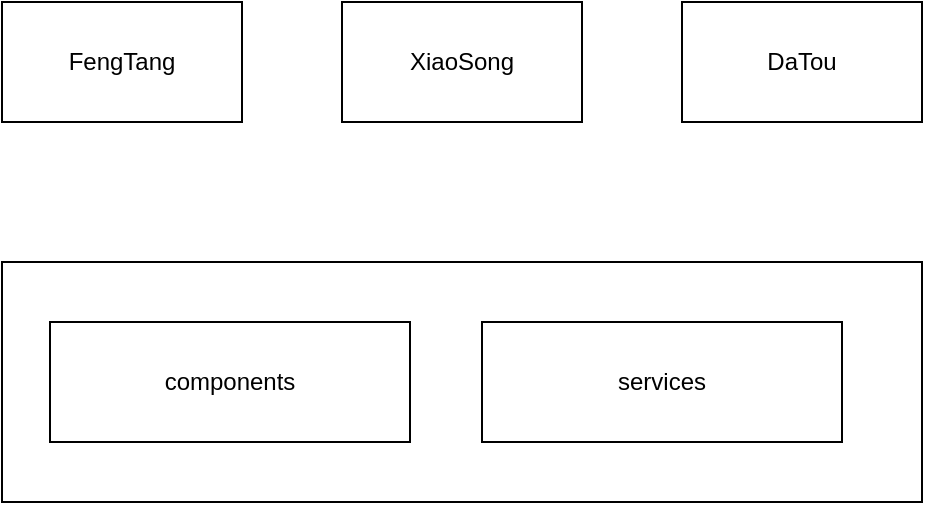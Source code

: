 <mxfile version="21.6.2" type="github">
  <diagram name="第 1 页" id="abdpu2UCCHiUgEIuIiay">
    <mxGraphModel dx="1434" dy="796" grid="1" gridSize="10" guides="1" tooltips="1" connect="1" arrows="1" fold="1" page="1" pageScale="1" pageWidth="827" pageHeight="1169" math="0" shadow="0">
      <root>
        <mxCell id="0" />
        <mxCell id="1" parent="0" />
        <mxCell id="UU09C41LknNABcTAqWKx-1" value="" style="rounded=0;whiteSpace=wrap;html=1;" vertex="1" parent="1">
          <mxGeometry x="300" y="420" width="460" height="120" as="geometry" />
        </mxCell>
        <mxCell id="UU09C41LknNABcTAqWKx-3" value="components" style="rounded=0;whiteSpace=wrap;html=1;" vertex="1" parent="1">
          <mxGeometry x="324" y="450" width="180" height="60" as="geometry" />
        </mxCell>
        <mxCell id="UU09C41LknNABcTAqWKx-4" value="services" style="rounded=0;whiteSpace=wrap;html=1;" vertex="1" parent="1">
          <mxGeometry x="540" y="450" width="180" height="60" as="geometry" />
        </mxCell>
        <mxCell id="UU09C41LknNABcTAqWKx-9" value="FengTang" style="rounded=0;whiteSpace=wrap;html=1;" vertex="1" parent="1">
          <mxGeometry x="300" y="290" width="120" height="60" as="geometry" />
        </mxCell>
        <mxCell id="UU09C41LknNABcTAqWKx-10" value="XiaoSong" style="rounded=0;whiteSpace=wrap;html=1;" vertex="1" parent="1">
          <mxGeometry x="470" y="290" width="120" height="60" as="geometry" />
        </mxCell>
        <mxCell id="UU09C41LknNABcTAqWKx-11" value="DaTou" style="rounded=0;whiteSpace=wrap;html=1;" vertex="1" parent="1">
          <mxGeometry x="640" y="290" width="120" height="60" as="geometry" />
        </mxCell>
      </root>
    </mxGraphModel>
  </diagram>
</mxfile>
